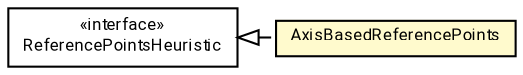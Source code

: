 #!/usr/local/bin/dot
#
# Class diagram 
# Generated by UMLGraph version R5_7_2-60-g0e99a6 (http://www.spinellis.gr/umlgraph/)
#

digraph G {
	graph [fontnames="svg"]
	edge [fontname="Roboto",fontsize=7,labelfontname="Roboto",labelfontsize=7,color="black"];
	node [fontname="Roboto",fontcolor="black",fontsize=8,shape=plaintext,margin=0,width=0,height=0];
	nodesep=0.15;
	ranksep=0.25;
	rankdir=LR;
	// de.lmu.ifi.dbs.elki.utilities.referencepoints.ReferencePointsHeuristic
	c1784406 [label=<<table title="de.lmu.ifi.dbs.elki.utilities.referencepoints.ReferencePointsHeuristic" border="0" cellborder="1" cellspacing="0" cellpadding="2" href="ReferencePointsHeuristic.html" target="_parent">
		<tr><td><table border="0" cellspacing="0" cellpadding="1">
		<tr><td align="center" balign="center"> &#171;interface&#187; </td></tr>
		<tr><td align="center" balign="center"> <font face="Roboto">ReferencePointsHeuristic</font> </td></tr>
		</table></td></tr>
		</table>>, URL="ReferencePointsHeuristic.html"];
	// de.lmu.ifi.dbs.elki.utilities.referencepoints.AxisBasedReferencePoints
	c1784414 [label=<<table title="de.lmu.ifi.dbs.elki.utilities.referencepoints.AxisBasedReferencePoints" border="0" cellborder="1" cellspacing="0" cellpadding="2" bgcolor="lemonChiffon" href="AxisBasedReferencePoints.html" target="_parent">
		<tr><td><table border="0" cellspacing="0" cellpadding="1">
		<tr><td align="center" balign="center"> <font face="Roboto">AxisBasedReferencePoints</font> </td></tr>
		</table></td></tr>
		</table>>, URL="AxisBasedReferencePoints.html"];
	// de.lmu.ifi.dbs.elki.utilities.referencepoints.AxisBasedReferencePoints implements de.lmu.ifi.dbs.elki.utilities.referencepoints.ReferencePointsHeuristic
	c1784406 -> c1784414 [arrowtail=empty,style=dashed,dir=back,weight=9];
}

